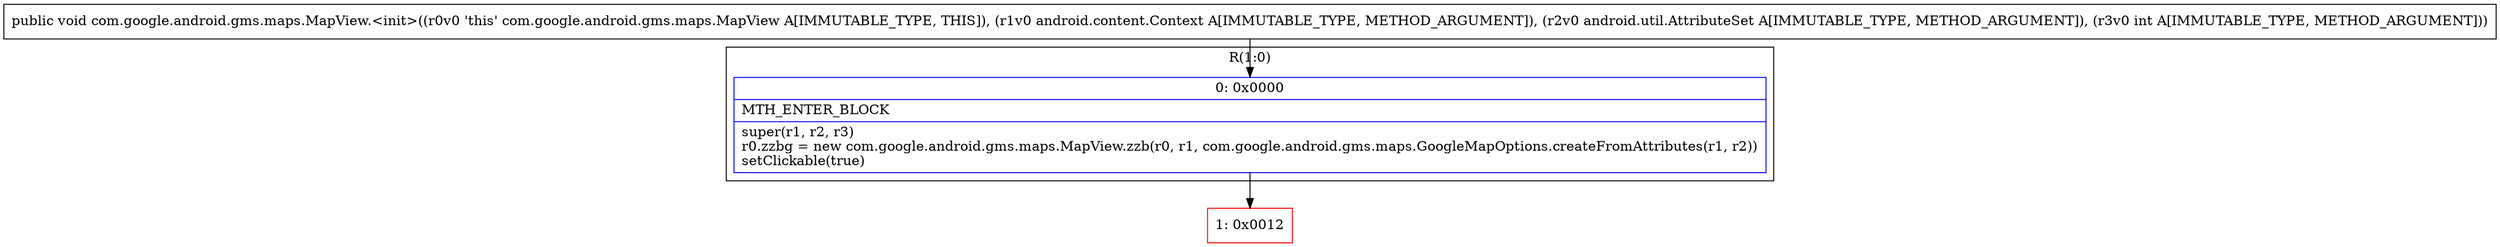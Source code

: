 digraph "CFG forcom.google.android.gms.maps.MapView.\<init\>(Landroid\/content\/Context;Landroid\/util\/AttributeSet;I)V" {
subgraph cluster_Region_22778627 {
label = "R(1:0)";
node [shape=record,color=blue];
Node_0 [shape=record,label="{0\:\ 0x0000|MTH_ENTER_BLOCK\l|super(r1, r2, r3)\lr0.zzbg = new com.google.android.gms.maps.MapView.zzb(r0, r1, com.google.android.gms.maps.GoogleMapOptions.createFromAttributes(r1, r2))\lsetClickable(true)\l}"];
}
Node_1 [shape=record,color=red,label="{1\:\ 0x0012}"];
MethodNode[shape=record,label="{public void com.google.android.gms.maps.MapView.\<init\>((r0v0 'this' com.google.android.gms.maps.MapView A[IMMUTABLE_TYPE, THIS]), (r1v0 android.content.Context A[IMMUTABLE_TYPE, METHOD_ARGUMENT]), (r2v0 android.util.AttributeSet A[IMMUTABLE_TYPE, METHOD_ARGUMENT]), (r3v0 int A[IMMUTABLE_TYPE, METHOD_ARGUMENT])) }"];
MethodNode -> Node_0;
Node_0 -> Node_1;
}

